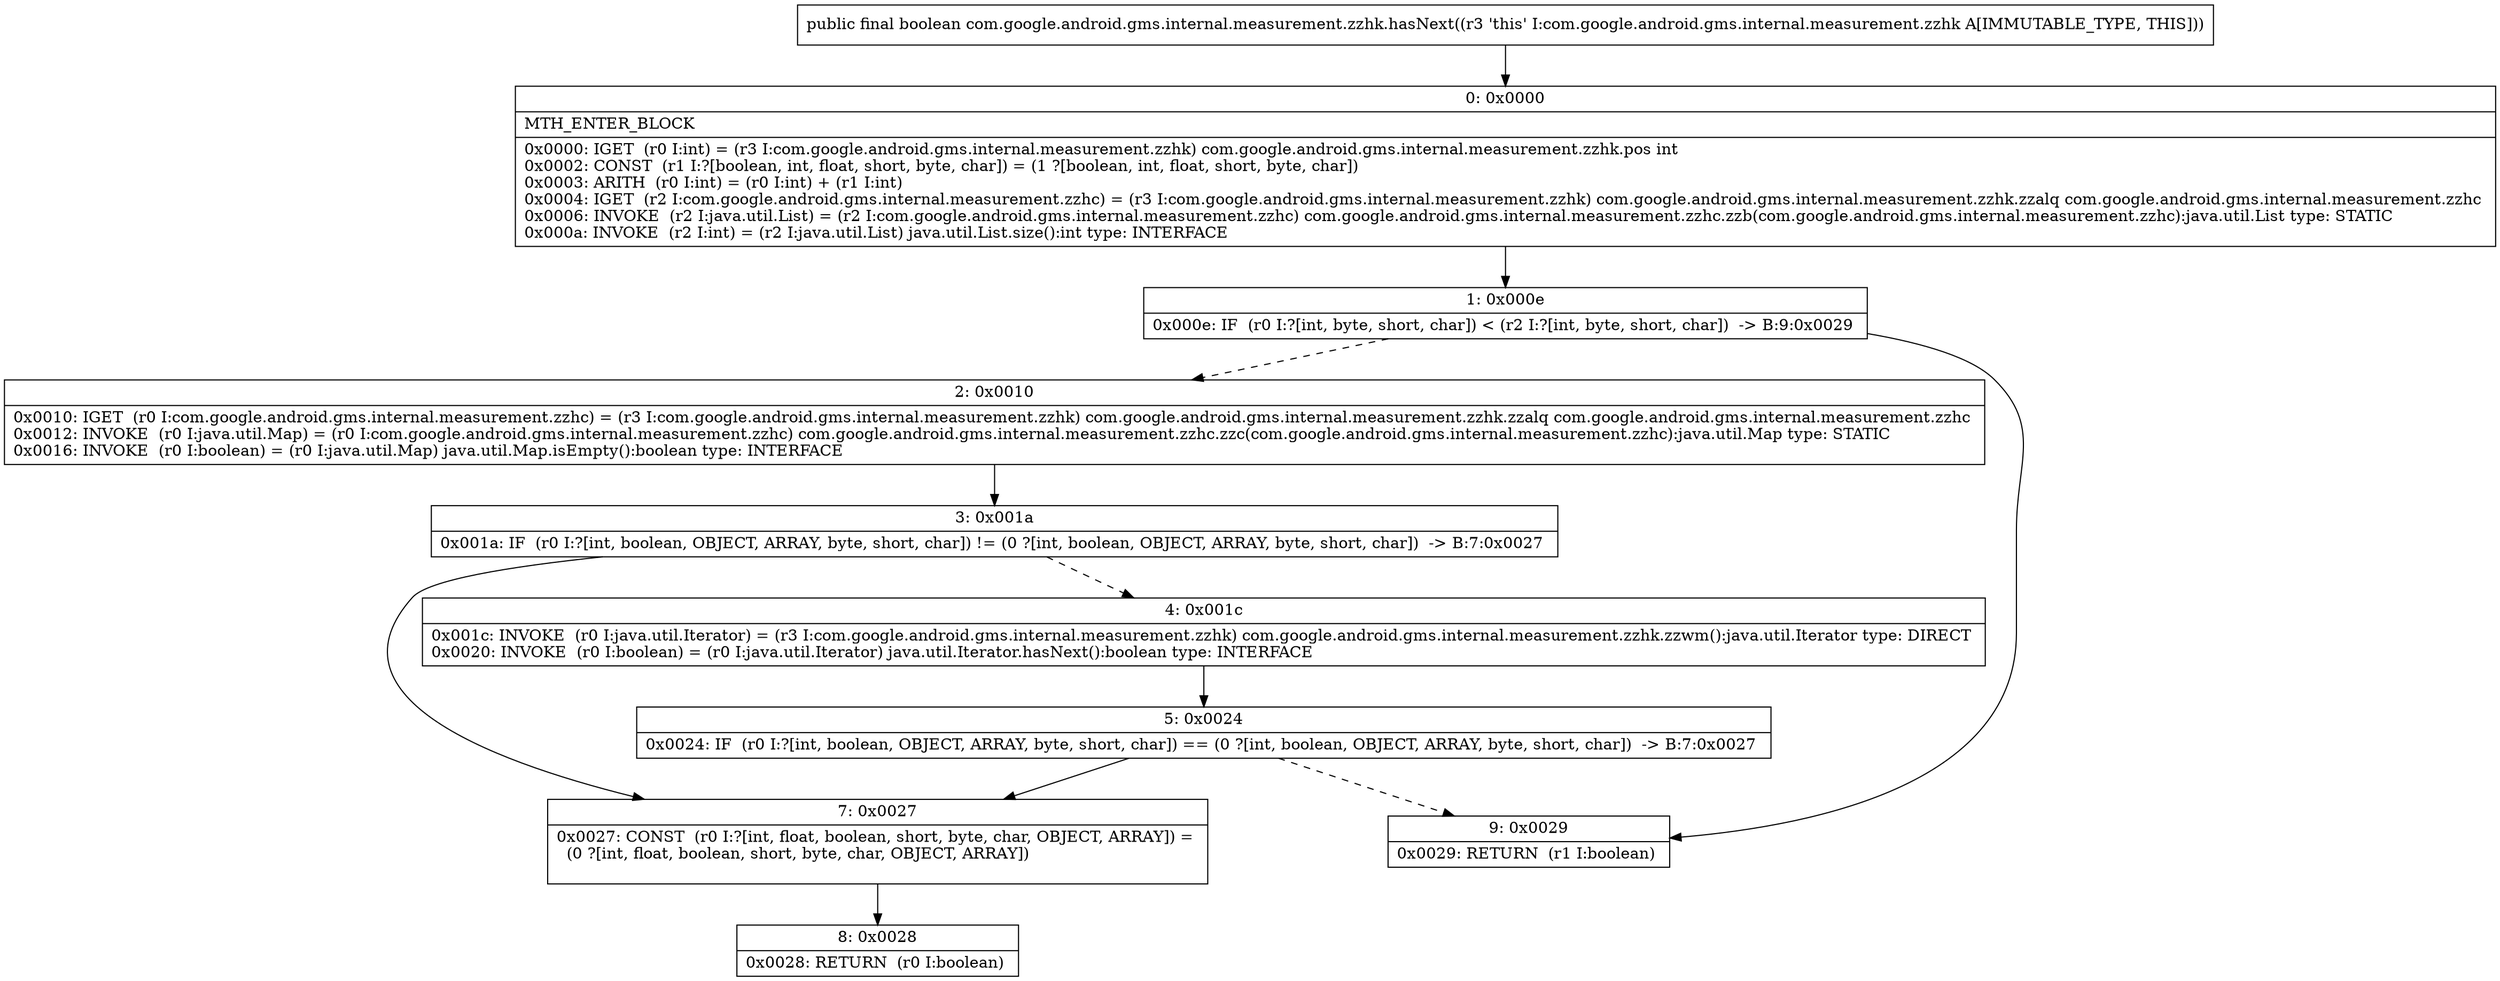 digraph "CFG forcom.google.android.gms.internal.measurement.zzhk.hasNext()Z" {
Node_0 [shape=record,label="{0\:\ 0x0000|MTH_ENTER_BLOCK\l|0x0000: IGET  (r0 I:int) = (r3 I:com.google.android.gms.internal.measurement.zzhk) com.google.android.gms.internal.measurement.zzhk.pos int \l0x0002: CONST  (r1 I:?[boolean, int, float, short, byte, char]) = (1 ?[boolean, int, float, short, byte, char]) \l0x0003: ARITH  (r0 I:int) = (r0 I:int) + (r1 I:int) \l0x0004: IGET  (r2 I:com.google.android.gms.internal.measurement.zzhc) = (r3 I:com.google.android.gms.internal.measurement.zzhk) com.google.android.gms.internal.measurement.zzhk.zzalq com.google.android.gms.internal.measurement.zzhc \l0x0006: INVOKE  (r2 I:java.util.List) = (r2 I:com.google.android.gms.internal.measurement.zzhc) com.google.android.gms.internal.measurement.zzhc.zzb(com.google.android.gms.internal.measurement.zzhc):java.util.List type: STATIC \l0x000a: INVOKE  (r2 I:int) = (r2 I:java.util.List) java.util.List.size():int type: INTERFACE \l}"];
Node_1 [shape=record,label="{1\:\ 0x000e|0x000e: IF  (r0 I:?[int, byte, short, char]) \< (r2 I:?[int, byte, short, char])  \-\> B:9:0x0029 \l}"];
Node_2 [shape=record,label="{2\:\ 0x0010|0x0010: IGET  (r0 I:com.google.android.gms.internal.measurement.zzhc) = (r3 I:com.google.android.gms.internal.measurement.zzhk) com.google.android.gms.internal.measurement.zzhk.zzalq com.google.android.gms.internal.measurement.zzhc \l0x0012: INVOKE  (r0 I:java.util.Map) = (r0 I:com.google.android.gms.internal.measurement.zzhc) com.google.android.gms.internal.measurement.zzhc.zzc(com.google.android.gms.internal.measurement.zzhc):java.util.Map type: STATIC \l0x0016: INVOKE  (r0 I:boolean) = (r0 I:java.util.Map) java.util.Map.isEmpty():boolean type: INTERFACE \l}"];
Node_3 [shape=record,label="{3\:\ 0x001a|0x001a: IF  (r0 I:?[int, boolean, OBJECT, ARRAY, byte, short, char]) != (0 ?[int, boolean, OBJECT, ARRAY, byte, short, char])  \-\> B:7:0x0027 \l}"];
Node_4 [shape=record,label="{4\:\ 0x001c|0x001c: INVOKE  (r0 I:java.util.Iterator) = (r3 I:com.google.android.gms.internal.measurement.zzhk) com.google.android.gms.internal.measurement.zzhk.zzwm():java.util.Iterator type: DIRECT \l0x0020: INVOKE  (r0 I:boolean) = (r0 I:java.util.Iterator) java.util.Iterator.hasNext():boolean type: INTERFACE \l}"];
Node_5 [shape=record,label="{5\:\ 0x0024|0x0024: IF  (r0 I:?[int, boolean, OBJECT, ARRAY, byte, short, char]) == (0 ?[int, boolean, OBJECT, ARRAY, byte, short, char])  \-\> B:7:0x0027 \l}"];
Node_7 [shape=record,label="{7\:\ 0x0027|0x0027: CONST  (r0 I:?[int, float, boolean, short, byte, char, OBJECT, ARRAY]) = \l  (0 ?[int, float, boolean, short, byte, char, OBJECT, ARRAY])\l \l}"];
Node_8 [shape=record,label="{8\:\ 0x0028|0x0028: RETURN  (r0 I:boolean) \l}"];
Node_9 [shape=record,label="{9\:\ 0x0029|0x0029: RETURN  (r1 I:boolean) \l}"];
MethodNode[shape=record,label="{public final boolean com.google.android.gms.internal.measurement.zzhk.hasNext((r3 'this' I:com.google.android.gms.internal.measurement.zzhk A[IMMUTABLE_TYPE, THIS])) }"];
MethodNode -> Node_0;
Node_0 -> Node_1;
Node_1 -> Node_2[style=dashed];
Node_1 -> Node_9;
Node_2 -> Node_3;
Node_3 -> Node_4[style=dashed];
Node_3 -> Node_7;
Node_4 -> Node_5;
Node_5 -> Node_7;
Node_5 -> Node_9[style=dashed];
Node_7 -> Node_8;
}

